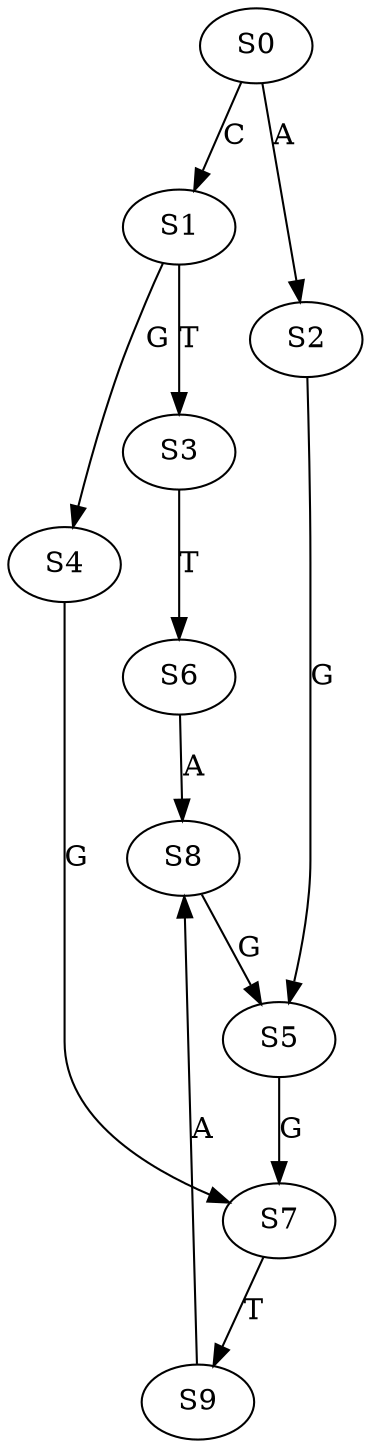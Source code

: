 strict digraph  {
	S0 -> S1 [ label = C ];
	S0 -> S2 [ label = A ];
	S1 -> S3 [ label = T ];
	S1 -> S4 [ label = G ];
	S2 -> S5 [ label = G ];
	S3 -> S6 [ label = T ];
	S4 -> S7 [ label = G ];
	S5 -> S7 [ label = G ];
	S6 -> S8 [ label = A ];
	S7 -> S9 [ label = T ];
	S8 -> S5 [ label = G ];
	S9 -> S8 [ label = A ];
}
